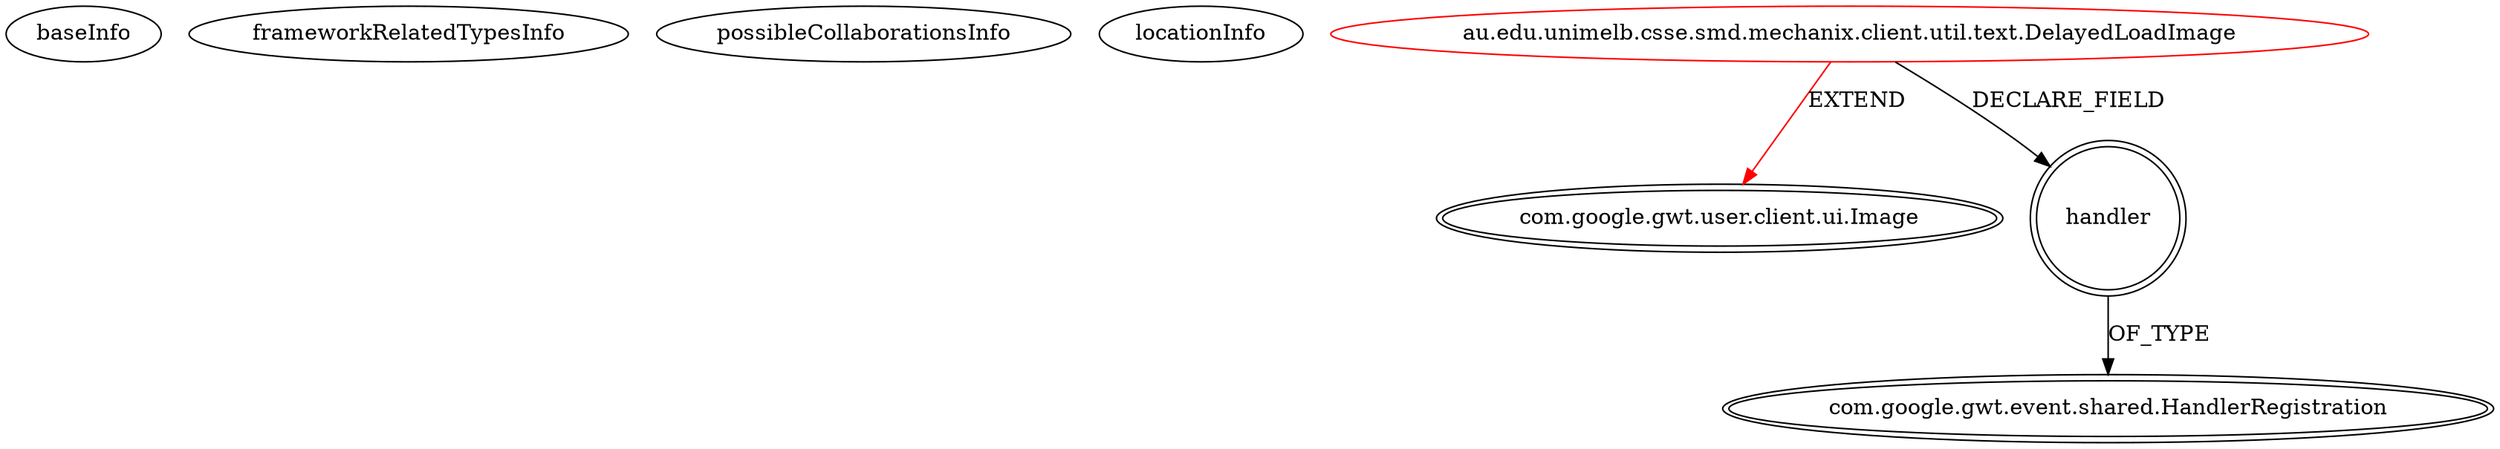 digraph {
baseInfo[graphId=722,category="extension_graph",isAnonymous=false,possibleRelation=false]
frameworkRelatedTypesInfo[0="com.google.gwt.user.client.ui.Image"]
possibleCollaborationsInfo[]
locationInfo[projectName="aramk-mechanix",filePath="/aramk-mechanix/mechanix-master/src/au/edu/unimelb/csse/smd/mechanix/client/util/text/DelayedLoadImage.java",contextSignature="DelayedLoadImage",graphId="722"]
0[label="au.edu.unimelb.csse.smd.mechanix.client.util.text.DelayedLoadImage",vertexType="ROOT_CLIENT_CLASS_DECLARATION",isFrameworkType=false,color=red]
1[label="com.google.gwt.user.client.ui.Image",vertexType="FRAMEWORK_CLASS_TYPE",isFrameworkType=true,peripheries=2]
2[label="handler",vertexType="FIELD_DECLARATION",isFrameworkType=true,peripheries=2,shape=circle]
3[label="com.google.gwt.event.shared.HandlerRegistration",vertexType="FRAMEWORK_INTERFACE_TYPE",isFrameworkType=true,peripheries=2]
0->1[label="EXTEND",color=red]
0->2[label="DECLARE_FIELD"]
2->3[label="OF_TYPE"]
}
